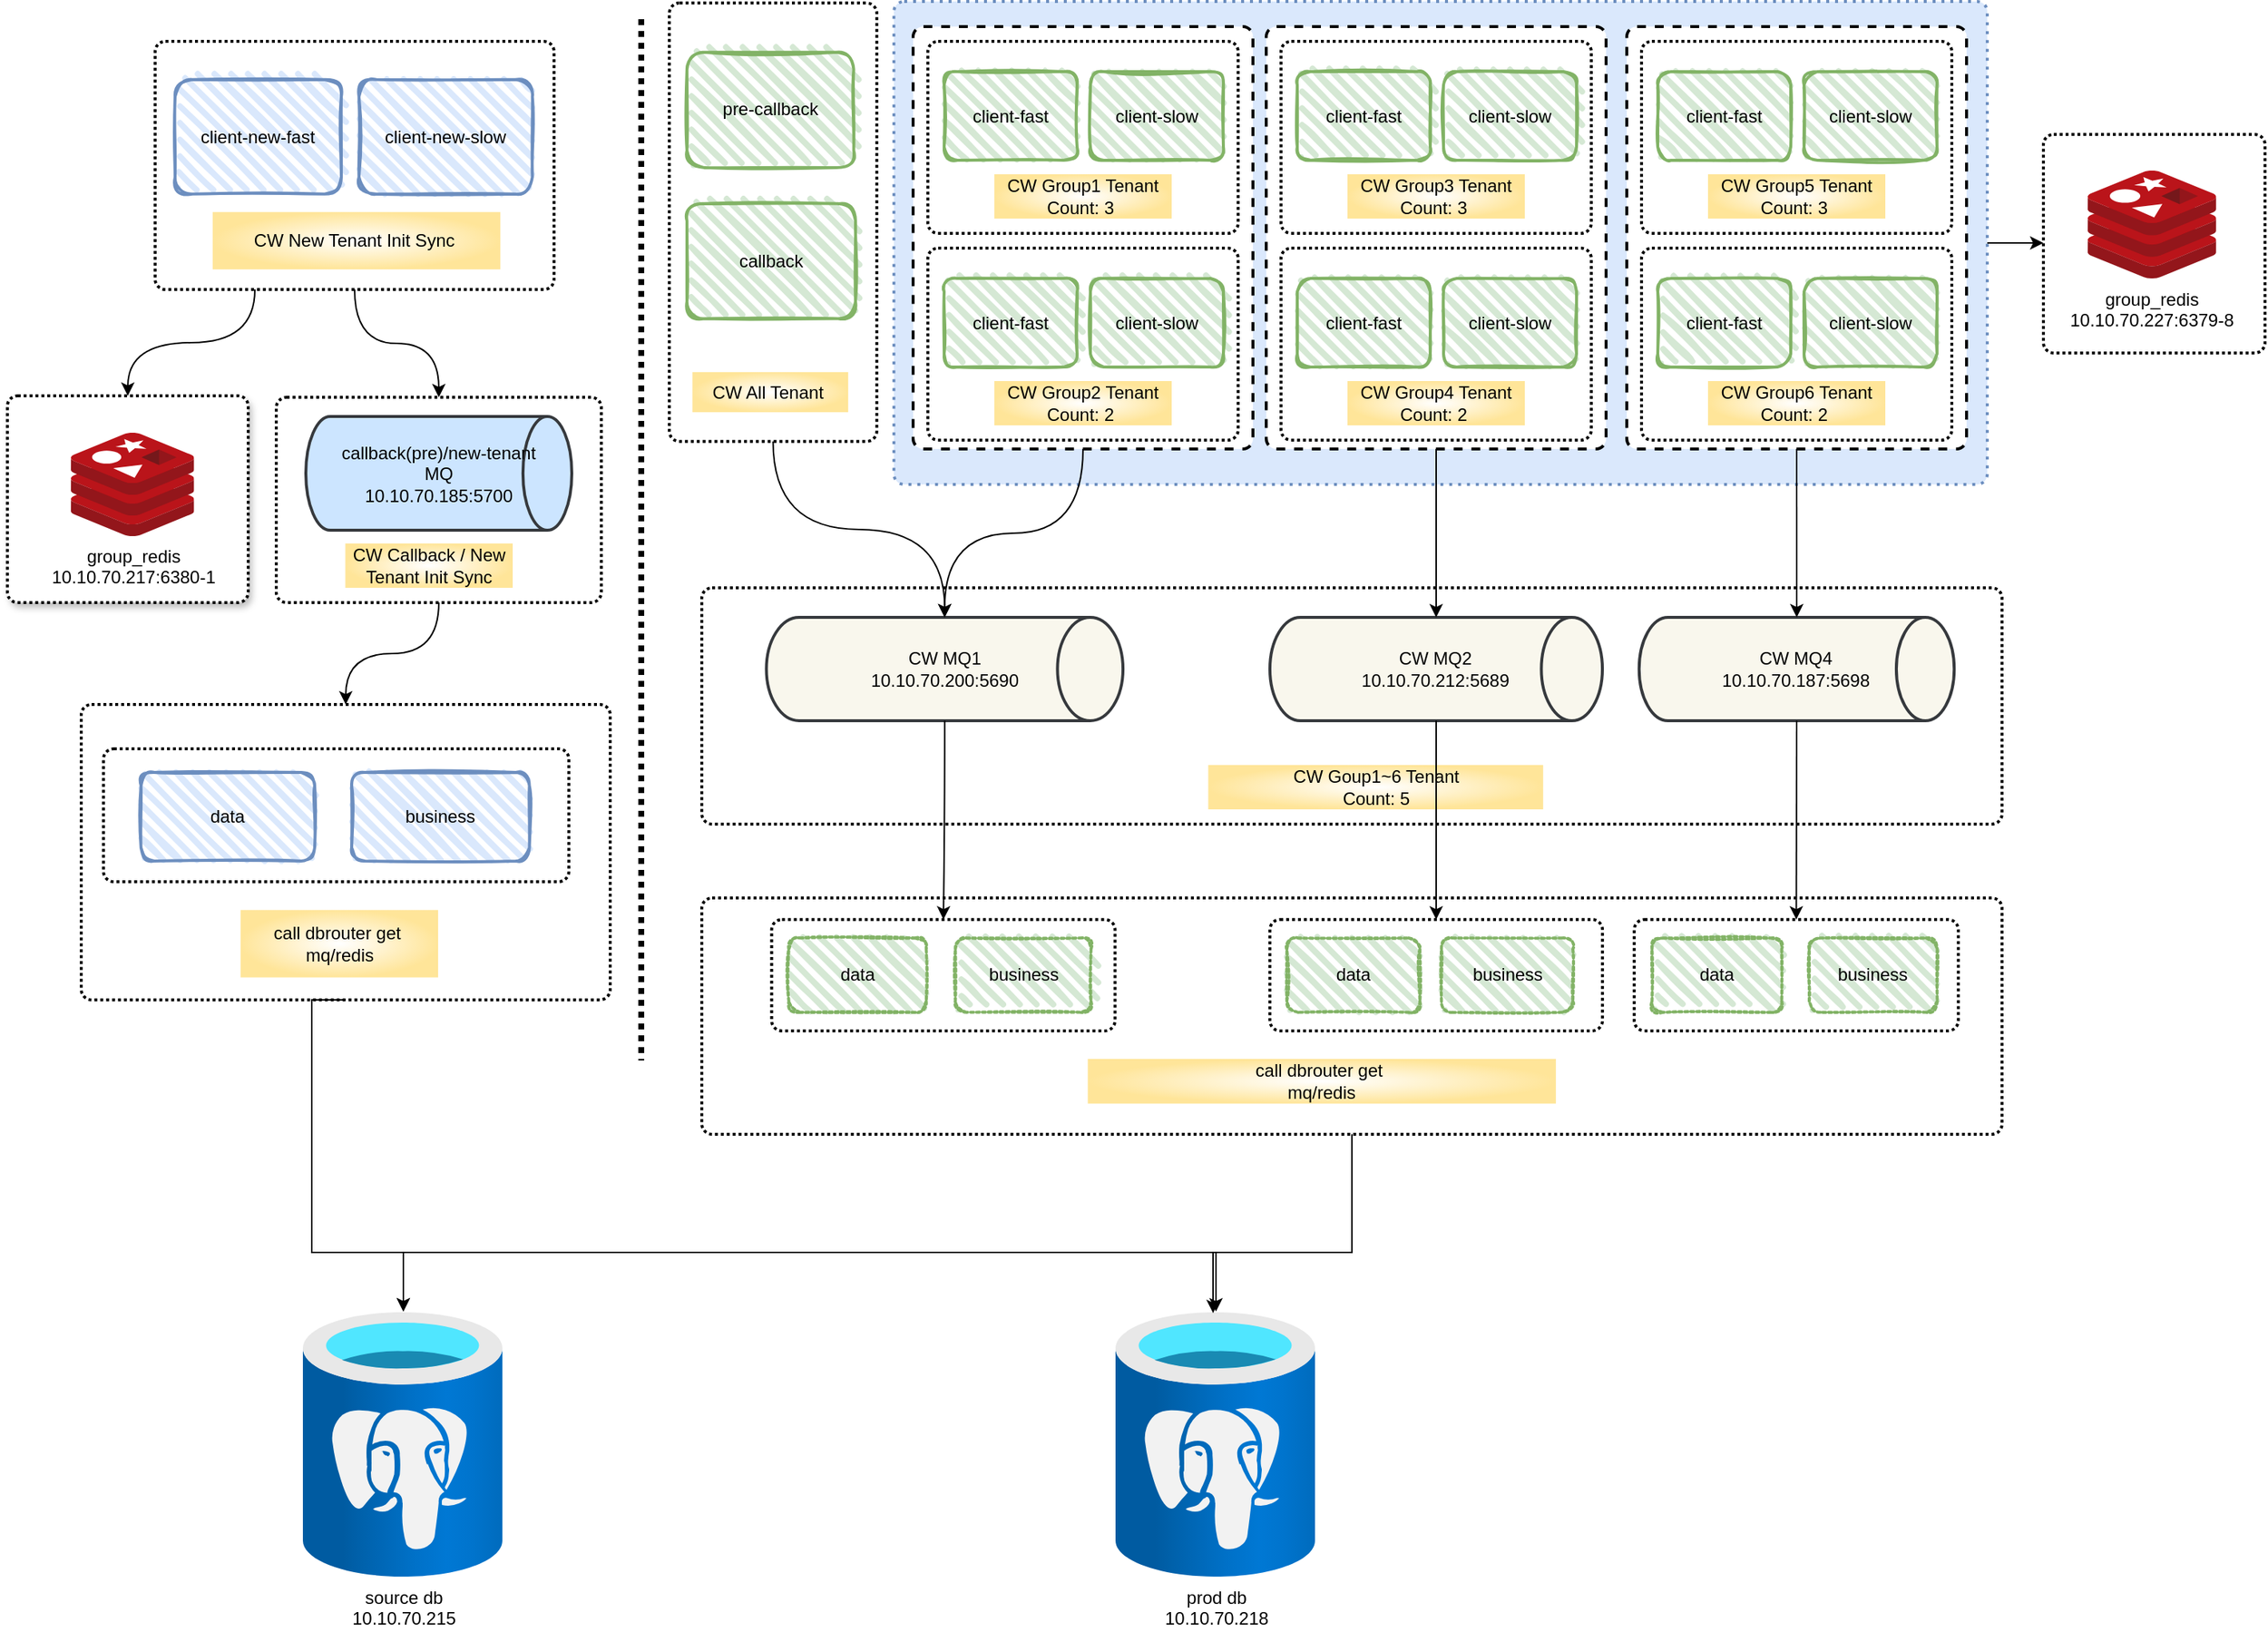 <mxfile version="20.6.2" type="github">
  <diagram name="Page-1" id="b5b7bab2-c9e2-2cf4-8b2a-24fd1a2a6d21">
    <mxGraphModel dx="2461" dy="762" grid="1" gridSize="10" guides="1" tooltips="1" connect="1" arrows="1" fold="1" page="1" pageScale="1" pageWidth="827" pageHeight="1169" background="none" math="0" shadow="0">
      <root>
        <mxCell id="0" />
        <mxCell id="1" parent="0" />
        <mxCell id="46xDa2XYxKFNJMSBBlAz-86" style="edgeStyle=orthogonalEdgeStyle;curved=1;rounded=0;orthogonalLoop=1;jettySize=auto;html=1;exitX=1;exitY=0.5;exitDx=0;exitDy=0;entryX=0;entryY=0.5;entryDx=0;entryDy=0;startArrow=none;startFill=0;endArrow=classic;endFill=1;" edge="1" parent="1" source="46xDa2XYxKFNJMSBBlAz-48" target="46xDa2XYxKFNJMSBBlAz-83">
          <mxGeometry relative="1" as="geometry" />
        </mxCell>
        <mxCell id="46xDa2XYxKFNJMSBBlAz-48" value="" style="rounded=1;whiteSpace=wrap;html=1;absoluteArcSize=1;arcSize=14;strokeWidth=2;dashed=1;dashPattern=1 2;glass=0;fillColor=#dae8fc;strokeColor=#6c8ebf;" vertex="1" parent="1">
          <mxGeometry x="250" y="193" width="740" height="327" as="geometry" />
        </mxCell>
        <mxCell id="zQ9i3q9YDAYz2BxAbwR4-49" value="" style="group;fillColor=none;gradientColor=#FFE599;gradientDirection=radial;" parent="1" vertex="1" connectable="0">
          <mxGeometry x="-300" y="669" width="358" height="200" as="geometry" />
        </mxCell>
        <mxCell id="zQ9i3q9YDAYz2BxAbwR4-50" value="" style="rounded=1;whiteSpace=wrap;html=1;absoluteArcSize=1;arcSize=14;strokeWidth=2;shadow=0;dashed=1;dashPattern=1 1;gradientColor=none;" parent="zQ9i3q9YDAYz2BxAbwR4-49" vertex="1">
          <mxGeometry width="358" height="200" as="geometry" />
        </mxCell>
        <mxCell id="zQ9i3q9YDAYz2BxAbwR4-53" value="call dbrouter get&amp;nbsp;&lt;br&gt;mq/redis" style="text;html=1;strokeColor=none;fillColor=default;align=center;verticalAlign=middle;whiteSpace=wrap;rounded=0;shadow=0;dashed=1;dashPattern=1 1;gradientColor=#FFE599;gradientDirection=radial;" parent="zQ9i3q9YDAYz2BxAbwR4-49" vertex="1">
          <mxGeometry x="107.821" y="139.163" width="133.722" height="45.627" as="geometry" />
        </mxCell>
        <mxCell id="zQ9i3q9YDAYz2BxAbwR4-76" value="" style="rounded=1;whiteSpace=wrap;html=1;absoluteArcSize=1;arcSize=14;strokeWidth=2;shadow=0;dashed=1;dashPattern=1 1;fillColor=none;gradientColor=none;gradientDirection=radial;" parent="zQ9i3q9YDAYz2BxAbwR4-49" vertex="1">
          <mxGeometry x="15.04" y="30" width="314.96" height="90" as="geometry" />
        </mxCell>
        <mxCell id="zQ9i3q9YDAYz2BxAbwR4-78" value="data" style="rounded=1;whiteSpace=wrap;html=1;strokeWidth=2;fillWeight=4;hachureGap=8;hachureAngle=45;fillColor=#dae8fc;sketch=1;strokeColor=#6c8ebf;" parent="zQ9i3q9YDAYz2BxAbwR4-49" vertex="1">
          <mxGeometry x="40.444" y="46" width="117.516" height="60" as="geometry" />
        </mxCell>
        <mxCell id="zQ9i3q9YDAYz2BxAbwR4-79" value="business" style="rounded=1;whiteSpace=wrap;html=1;strokeWidth=2;fillWeight=4;hachureGap=8;hachureAngle=45;fillColor=#dae8fc;sketch=1;strokeColor=#6c8ebf;" parent="zQ9i3q9YDAYz2BxAbwR4-49" vertex="1">
          <mxGeometry x="183.002" y="46" width="120.302" height="60" as="geometry" />
        </mxCell>
        <mxCell id="zQ9i3q9YDAYz2BxAbwR4-19" style="edgeStyle=orthogonalEdgeStyle;curved=1;rounded=0;orthogonalLoop=1;jettySize=auto;html=1;exitX=0.5;exitY=1;exitDx=0;exitDy=0;entryX=0.5;entryY=0;entryDx=0;entryDy=0;" parent="1" source="zQ9i3q9YDAYz2BxAbwR4-11" target="zQ9i3q9YDAYz2BxAbwR4-100" edge="1">
          <mxGeometry relative="1" as="geometry" />
        </mxCell>
        <mxCell id="zQ9i3q9YDAYz2BxAbwR4-28" value="" style="group" parent="1" vertex="1" connectable="0">
          <mxGeometry x="100" y="194" width="138.42" height="296" as="geometry" />
        </mxCell>
        <mxCell id="zQ9i3q9YDAYz2BxAbwR4-10" value="" style="rounded=1;whiteSpace=wrap;html=1;absoluteArcSize=1;arcSize=14;strokeWidth=2;shadow=0;dashed=1;dashPattern=1 1;gradientColor=none;" parent="zQ9i3q9YDAYz2BxAbwR4-28" vertex="1">
          <mxGeometry x="-1.987" width="140.407" height="296.898" as="geometry" />
        </mxCell>
        <mxCell id="zQ9i3q9YDAYz2BxAbwR4-5" value="callback" style="rounded=1;whiteSpace=wrap;html=1;strokeWidth=2;fillWeight=4;hachureGap=8;hachureAngle=45;fillColor=#d5e8d4;sketch=1;strokeColor=#82b366;" parent="zQ9i3q9YDAYz2BxAbwR4-28" vertex="1">
          <mxGeometry x="9.937" y="135.928" width="114.098" height="77.849" as="geometry" />
        </mxCell>
        <mxCell id="zQ9i3q9YDAYz2BxAbwR4-6" value="pre-callback" style="rounded=1;whiteSpace=wrap;html=1;strokeWidth=2;fillWeight=4;hachureGap=8;hachureAngle=45;fillColor=#d5e8d4;sketch=1;strokeColor=#82b366;" parent="zQ9i3q9YDAYz2BxAbwR4-28" vertex="1">
          <mxGeometry x="9.937" y="33.386" width="112.872" height="78.171" as="geometry" />
        </mxCell>
        <mxCell id="zQ9i3q9YDAYz2BxAbwR4-25" value="CW All Tenant&amp;nbsp;" style="text;html=1;strokeColor=none;fillColor=default;align=center;verticalAlign=middle;whiteSpace=wrap;rounded=0;shadow=0;dashed=1;dashPattern=1 1;gradientColor=#FFE599;gradientDirection=radial;" parent="zQ9i3q9YDAYz2BxAbwR4-28" vertex="1">
          <mxGeometry x="13.659" y="249.937" width="105.418" height="27.163" as="geometry" />
        </mxCell>
        <mxCell id="zQ9i3q9YDAYz2BxAbwR4-29" value="" style="group;fillColor=none;gradientColor=#FFE599;gradientDirection=radial;" parent="1" vertex="1" connectable="0">
          <mxGeometry x="-250" y="220" width="270" height="170" as="geometry" />
        </mxCell>
        <mxCell id="zQ9i3q9YDAYz2BxAbwR4-11" value="" style="rounded=1;whiteSpace=wrap;html=1;absoluteArcSize=1;arcSize=14;strokeWidth=2;shadow=0;dashed=1;dashPattern=1 1;gradientColor=none;" parent="zQ9i3q9YDAYz2BxAbwR4-29" vertex="1">
          <mxGeometry width="270" height="168.061" as="geometry" />
        </mxCell>
        <mxCell id="zQ9i3q9YDAYz2BxAbwR4-7" value="client-new-fast" style="rounded=1;whiteSpace=wrap;html=1;strokeWidth=2;fillWeight=4;hachureGap=8;hachureAngle=45;fillColor=#dae8fc;sketch=1;strokeColor=#6c8ebf;" parent="zQ9i3q9YDAYz2BxAbwR4-29" vertex="1">
          <mxGeometry x="13.5" y="25.856" width="112.53" height="77.567" as="geometry" />
        </mxCell>
        <mxCell id="zQ9i3q9YDAYz2BxAbwR4-8" value="client-new-slow" style="rounded=1;whiteSpace=wrap;html=1;strokeWidth=2;fillWeight=4;hachureGap=8;hachureAngle=45;fillColor=#dae8fc;sketch=1;strokeColor=#6c8ebf;" parent="zQ9i3q9YDAYz2BxAbwR4-29" vertex="1">
          <mxGeometry x="137.947" y="25.856" width="117.372" height="77.567" as="geometry" />
        </mxCell>
        <mxCell id="zQ9i3q9YDAYz2BxAbwR4-27" value="CW New Tenant Init Sync&amp;nbsp;" style="text;html=1;strokeColor=none;fillColor=default;align=center;verticalAlign=middle;whiteSpace=wrap;rounded=0;shadow=0;dashed=1;dashPattern=1 1;gradientColor=#FFE599;gradientDirection=radial;" parent="zQ9i3q9YDAYz2BxAbwR4-29" vertex="1">
          <mxGeometry x="38.942" y="115.6" width="194.712" height="38.783" as="geometry" />
        </mxCell>
        <mxCell id="zQ9i3q9YDAYz2BxAbwR4-59" value="source db&lt;br&gt;10.10.70.215" style="aspect=fixed;html=1;points=[];align=center;image;fontSize=12;image=img/lib/azure2/databases/Azure_Database_PostgreSQL_Server.svg;shadow=0;dashed=1;dashPattern=1 1;fillColor=#FF3333;gradientColor=none;gradientDirection=radial;" parent="1" vertex="1">
          <mxGeometry x="-150" y="1080" width="135" height="180" as="geometry" />
        </mxCell>
        <mxCell id="zQ9i3q9YDAYz2BxAbwR4-60" value="prod db&lt;br&gt;10.10.70.218" style="aspect=fixed;html=1;points=[];align=center;image;fontSize=12;image=img/lib/azure2/databases/Azure_Database_PostgreSQL_Server.svg;shadow=0;dashed=1;dashPattern=1 1;fillColor=#FF3333;gradientColor=none;gradientDirection=radial;" parent="1" vertex="1">
          <mxGeometry x="400" y="1080" width="135" height="180" as="geometry" />
        </mxCell>
        <mxCell id="zQ9i3q9YDAYz2BxAbwR4-88" value="" style="group;fillColor=none;gradientColor=#FFE599;gradientDirection=radial;" parent="1" vertex="1" connectable="0">
          <mxGeometry x="120" y="800" width="880" height="160" as="geometry" />
        </mxCell>
        <mxCell id="zQ9i3q9YDAYz2BxAbwR4-89" value="" style="rounded=1;whiteSpace=wrap;html=1;absoluteArcSize=1;arcSize=14;strokeWidth=2;shadow=0;dashed=1;dashPattern=1 1;gradientColor=none;" parent="zQ9i3q9YDAYz2BxAbwR4-88" vertex="1">
          <mxGeometry width="880" height="160" as="geometry" />
        </mxCell>
        <mxCell id="zQ9i3q9YDAYz2BxAbwR4-90" value="call dbrouter get&amp;nbsp;&lt;br&gt;mq/redis" style="text;html=1;strokeColor=none;fillColor=default;align=center;verticalAlign=middle;whiteSpace=wrap;rounded=0;shadow=0;dashed=1;dashPattern=1 1;gradientColor=#FFE599;gradientDirection=radial;" parent="zQ9i3q9YDAYz2BxAbwR4-88" vertex="1">
          <mxGeometry x="261.227" y="109.004" width="316.831" height="30.228" as="geometry" />
        </mxCell>
        <mxCell id="zQ9i3q9YDAYz2BxAbwR4-123" value="" style="group" parent="zQ9i3q9YDAYz2BxAbwR4-88" vertex="1" connectable="0">
          <mxGeometry x="46.103" y="14.58" width="232.418" height="75.42" as="geometry" />
        </mxCell>
        <mxCell id="zQ9i3q9YDAYz2BxAbwR4-119" value="" style="rounded=1;whiteSpace=wrap;html=1;absoluteArcSize=1;arcSize=14;strokeWidth=2;shadow=0;dashed=1;dashPattern=1 1;fillColor=none;gradientColor=none;gradientDirection=radial;" parent="zQ9i3q9YDAYz2BxAbwR4-123" vertex="1">
          <mxGeometry x="1.162" width="232.418" height="75.42" as="geometry" />
        </mxCell>
        <mxCell id="zQ9i3q9YDAYz2BxAbwR4-120" value="data" style="rounded=1;whiteSpace=wrap;html=1;strokeWidth=2;fillWeight=4;hachureGap=8;hachureAngle=45;fillColor=#d5e8d4;sketch=1;shadow=0;dashed=1;dashPattern=1 1;strokeColor=#82b366;" parent="zQ9i3q9YDAYz2BxAbwR4-123" vertex="1">
          <mxGeometry x="12.783" y="12.57" width="92.967" height="50.28" as="geometry" />
        </mxCell>
        <mxCell id="zQ9i3q9YDAYz2BxAbwR4-122" value="business" style="rounded=1;whiteSpace=wrap;html=1;strokeWidth=2;fillWeight=4;hachureGap=8;hachureAngle=45;fillColor=#d5e8d4;sketch=1;shadow=0;dashed=1;dashPattern=1 1;strokeColor=#82b366;" parent="zQ9i3q9YDAYz2BxAbwR4-123" vertex="1">
          <mxGeometry x="125.506" y="12.57" width="91.805" height="50.28" as="geometry" />
        </mxCell>
        <mxCell id="zQ9i3q9YDAYz2BxAbwR4-124" value="" style="group" parent="zQ9i3q9YDAYz2BxAbwR4-88" vertex="1" connectable="0">
          <mxGeometry x="384.469" y="14.58" width="225.083" height="75.42" as="geometry" />
        </mxCell>
        <mxCell id="zQ9i3q9YDAYz2BxAbwR4-125" value="" style="rounded=1;whiteSpace=wrap;html=1;absoluteArcSize=1;arcSize=14;strokeWidth=2;shadow=0;dashed=1;dashPattern=1 1;fillColor=none;gradientColor=none;gradientDirection=radial;" parent="zQ9i3q9YDAYz2BxAbwR4-124" vertex="1">
          <mxGeometry width="225.083" height="75.42" as="geometry" />
        </mxCell>
        <mxCell id="zQ9i3q9YDAYz2BxAbwR4-126" value="data" style="rounded=1;whiteSpace=wrap;html=1;strokeWidth=2;fillWeight=4;hachureGap=8;hachureAngle=45;fillColor=#d5e8d4;sketch=1;shadow=0;dashed=1;dashPattern=1 1;strokeColor=#82b366;" parent="zQ9i3q9YDAYz2BxAbwR4-124" vertex="1">
          <mxGeometry x="11.479" y="12.57" width="90.033" height="50.28" as="geometry" />
        </mxCell>
        <mxCell id="zQ9i3q9YDAYz2BxAbwR4-127" value="business" style="rounded=1;whiteSpace=wrap;html=1;strokeWidth=2;fillWeight=4;hachureGap=8;hachureAngle=45;fillColor=#d5e8d4;sketch=1;shadow=0;dashed=1;dashPattern=1 1;strokeColor=#82b366;" parent="zQ9i3q9YDAYz2BxAbwR4-124" vertex="1">
          <mxGeometry x="116.143" y="12.57" width="88.908" height="50.28" as="geometry" />
        </mxCell>
        <mxCell id="46xDa2XYxKFNJMSBBlAz-88" value="" style="group" vertex="1" connectable="0" parent="zQ9i3q9YDAYz2BxAbwR4-88">
          <mxGeometry x="631.043" y="14.58" width="219.361" height="75.42" as="geometry" />
        </mxCell>
        <mxCell id="46xDa2XYxKFNJMSBBlAz-89" value="" style="rounded=1;whiteSpace=wrap;html=1;absoluteArcSize=1;arcSize=14;strokeWidth=2;shadow=0;dashed=1;dashPattern=1 1;fillColor=none;gradientColor=none;gradientDirection=radial;" vertex="1" parent="46xDa2XYxKFNJMSBBlAz-88">
          <mxGeometry width="219.361" height="75.42" as="geometry" />
        </mxCell>
        <mxCell id="46xDa2XYxKFNJMSBBlAz-90" value="data" style="rounded=1;whiteSpace=wrap;html=1;strokeWidth=2;fillWeight=4;hachureGap=8;hachureAngle=45;fillColor=#d5e8d4;sketch=1;shadow=0;dashed=1;dashPattern=1 1;strokeColor=#82b366;" vertex="1" parent="46xDa2XYxKFNJMSBBlAz-88">
          <mxGeometry x="12.065" y="12.57" width="87.744" height="50.28" as="geometry" />
        </mxCell>
        <mxCell id="46xDa2XYxKFNJMSBBlAz-91" value="business" style="rounded=1;whiteSpace=wrap;html=1;strokeWidth=2;fillWeight=4;hachureGap=8;hachureAngle=45;fillColor=#d5e8d4;sketch=1;shadow=0;dashed=1;dashPattern=1 1;strokeColor=#82b366;" vertex="1" parent="46xDa2XYxKFNJMSBBlAz-88">
          <mxGeometry x="118.455" y="12.57" width="86.648" height="50.28" as="geometry" />
        </mxCell>
        <mxCell id="zQ9i3q9YDAYz2BxAbwR4-102" value="" style="group" parent="1" vertex="1" connectable="0">
          <mxGeometry x="-168" y="461" width="220" height="139" as="geometry" />
        </mxCell>
        <mxCell id="zQ9i3q9YDAYz2BxAbwR4-100" value="" style="rounded=1;whiteSpace=wrap;html=1;absoluteArcSize=1;arcSize=14;strokeWidth=2;shadow=0;dashed=1;dashPattern=1 1;fillColor=none;gradientColor=none;gradientDirection=radial;" parent="zQ9i3q9YDAYz2BxAbwR4-102" vertex="1">
          <mxGeometry width="220" height="139" as="geometry" />
        </mxCell>
        <mxCell id="zQ9i3q9YDAYz2BxAbwR4-2" value="callback(pre)/new-tenant&lt;br&gt;MQ&lt;br&gt;10.10.70.185:5700" style="strokeWidth=2;html=1;shape=mxgraph.flowchart.direct_data;whiteSpace=wrap;fillColor=#cce5ff;strokeColor=#36393d;" parent="zQ9i3q9YDAYz2BxAbwR4-102" vertex="1">
          <mxGeometry x="20" y="13" width="180" height="77" as="geometry" />
        </mxCell>
        <mxCell id="zQ9i3q9YDAYz2BxAbwR4-101" value="CW Callback / New Tenant Init Sync" style="text;html=1;strokeColor=none;fillColor=default;align=center;verticalAlign=middle;whiteSpace=wrap;rounded=0;shadow=0;dashed=1;dashPattern=1 1;gradientColor=#FFE599;gradientDirection=radial;" parent="zQ9i3q9YDAYz2BxAbwR4-102" vertex="1">
          <mxGeometry x="46.71" y="99" width="113.29" height="30" as="geometry" />
        </mxCell>
        <mxCell id="zQ9i3q9YDAYz2BxAbwR4-106" style="edgeStyle=orthogonalEdgeStyle;curved=1;rounded=0;orthogonalLoop=1;jettySize=auto;html=1;exitX=0.5;exitY=1;exitDx=0;exitDy=0;" parent="1" source="zQ9i3q9YDAYz2BxAbwR4-100" target="zQ9i3q9YDAYz2BxAbwR4-50" edge="1">
          <mxGeometry relative="1" as="geometry" />
        </mxCell>
        <mxCell id="zQ9i3q9YDAYz2BxAbwR4-143" value="" style="line;strokeWidth=4;direction=south;html=1;perimeter=backbonePerimeter;points=[];outlineConnect=0;shadow=0;dashed=1;dashPattern=1 1;fillColor=none;gradientColor=none;gradientDirection=radial;" parent="1" vertex="1">
          <mxGeometry x="74" y="205" width="10" height="705" as="geometry" />
        </mxCell>
        <mxCell id="46xDa2XYxKFNJMSBBlAz-4" value="" style="group" vertex="1" connectable="0" parent="1">
          <mxGeometry x="120" y="590" width="880" height="160" as="geometry" />
        </mxCell>
        <mxCell id="zQ9i3q9YDAYz2BxAbwR4-107" value="" style="rounded=1;whiteSpace=wrap;html=1;absoluteArcSize=1;arcSize=14;strokeWidth=2;shadow=0;dashed=1;dashPattern=1 1;fillColor=none;gradientColor=none;gradientDirection=radial;" parent="46xDa2XYxKFNJMSBBlAz-4" vertex="1">
          <mxGeometry width="880" height="160" as="geometry" />
        </mxCell>
        <mxCell id="zQ9i3q9YDAYz2BxAbwR4-3" value="CW MQ1&lt;br&gt;10.10.70.200:5690" style="strokeWidth=2;html=1;shape=mxgraph.flowchart.direct_data;whiteSpace=wrap;fillColor=#f9f7ed;strokeColor=#36393d;" parent="46xDa2XYxKFNJMSBBlAz-4" vertex="1">
          <mxGeometry x="43.705" y="20" width="241.333" height="70" as="geometry" />
        </mxCell>
        <mxCell id="zQ9i3q9YDAYz2BxAbwR4-133" value="CW Goup1~6 Tenant&lt;br&gt;Count: 5" style="text;html=1;strokeColor=none;fillColor=default;align=center;verticalAlign=middle;whiteSpace=wrap;rounded=0;shadow=0;dashed=1;dashPattern=1 1;gradientColor=#FFE599;gradientDirection=radial;" parent="46xDa2XYxKFNJMSBBlAz-4" vertex="1">
          <mxGeometry x="342.741" y="120" width="226.667" height="30" as="geometry" />
        </mxCell>
        <mxCell id="46xDa2XYxKFNJMSBBlAz-49" value="CW MQ2&lt;br&gt;10.10.70.212:5689" style="strokeWidth=2;html=1;shape=mxgraph.flowchart.direct_data;whiteSpace=wrap;fillColor=#f9f7ed;strokeColor=#36393d;" vertex="1" parent="46xDa2XYxKFNJMSBBlAz-4">
          <mxGeometry x="384.484" y="20" width="225.039" height="70" as="geometry" />
        </mxCell>
        <mxCell id="46xDa2XYxKFNJMSBBlAz-51" value="CW MQ4&lt;br&gt;10.10.70.187:5698" style="strokeWidth=2;html=1;shape=mxgraph.flowchart.direct_data;whiteSpace=wrap;fillColor=#f9f7ed;strokeColor=#36393d;" vertex="1" parent="46xDa2XYxKFNJMSBBlAz-4">
          <mxGeometry x="634.367" y="20" width="213.266" height="70" as="geometry" />
        </mxCell>
        <mxCell id="46xDa2XYxKFNJMSBBlAz-35" value="" style="group" vertex="1" connectable="0" parent="1">
          <mxGeometry x="502" y="210" width="230" height="286" as="geometry" />
        </mxCell>
        <mxCell id="46xDa2XYxKFNJMSBBlAz-23" value="" style="rounded=1;whiteSpace=wrap;html=1;absoluteArcSize=1;arcSize=14;strokeWidth=2;dashed=1;" vertex="1" parent="46xDa2XYxKFNJMSBBlAz-35">
          <mxGeometry width="230" height="286" as="geometry" />
        </mxCell>
        <mxCell id="46xDa2XYxKFNJMSBBlAz-25" value="" style="rounded=1;whiteSpace=wrap;html=1;absoluteArcSize=1;arcSize=14;strokeWidth=2;shadow=0;dashed=1;dashPattern=1 1;gradientColor=none;movable=1;resizable=1;rotatable=1;deletable=1;editable=1;connectable=1;" vertex="1" parent="46xDa2XYxKFNJMSBBlAz-35">
          <mxGeometry x="10" y="10" width="210" height="130" as="geometry" />
        </mxCell>
        <mxCell id="46xDa2XYxKFNJMSBBlAz-26" value="client-fast" style="rounded=1;whiteSpace=wrap;html=1;strokeWidth=2;fillWeight=4;hachureGap=8;hachureAngle=45;fillColor=#d5e8d4;sketch=1;strokeColor=#82b366;movable=1;resizable=1;rotatable=1;deletable=1;editable=1;connectable=1;" vertex="1" parent="46xDa2XYxKFNJMSBBlAz-35">
          <mxGeometry x="21" y="30.5" width="90" height="60" as="geometry" />
        </mxCell>
        <mxCell id="46xDa2XYxKFNJMSBBlAz-27" value="client-slow" style="rounded=1;whiteSpace=wrap;html=1;strokeWidth=2;fillWeight=4;hachureGap=8;hachureAngle=45;fillColor=#d5e8d4;sketch=1;strokeColor=#82b366;movable=1;resizable=1;rotatable=1;deletable=1;editable=1;connectable=1;" vertex="1" parent="46xDa2XYxKFNJMSBBlAz-35">
          <mxGeometry x="120" y="30.5" width="90" height="60" as="geometry" />
        </mxCell>
        <mxCell id="46xDa2XYxKFNJMSBBlAz-28" value="CW Group3 Tenant&lt;br&gt;Count: 3&amp;nbsp;" style="text;html=1;strokeColor=none;fillColor=default;align=center;verticalAlign=middle;whiteSpace=wrap;rounded=0;shadow=0;dashed=1;dashPattern=1 1;gradientColor=#FFE599;gradientDirection=radial;" vertex="1" parent="46xDa2XYxKFNJMSBBlAz-35">
          <mxGeometry x="55" y="100" width="120" height="30" as="geometry" />
        </mxCell>
        <mxCell id="46xDa2XYxKFNJMSBBlAz-29" value="" style="group" vertex="1" connectable="0" parent="46xDa2XYxKFNJMSBBlAz-35">
          <mxGeometry x="10" y="150" width="210" height="130" as="geometry" />
        </mxCell>
        <mxCell id="46xDa2XYxKFNJMSBBlAz-30" value="" style="rounded=1;whiteSpace=wrap;html=1;absoluteArcSize=1;arcSize=14;strokeWidth=2;shadow=0;dashed=1;dashPattern=1 1;gradientColor=none;movable=1;resizable=1;rotatable=1;deletable=1;editable=1;connectable=1;" vertex="1" parent="46xDa2XYxKFNJMSBBlAz-29">
          <mxGeometry width="210" height="130" as="geometry" />
        </mxCell>
        <mxCell id="46xDa2XYxKFNJMSBBlAz-31" value="client-fast" style="rounded=1;whiteSpace=wrap;html=1;strokeWidth=2;fillWeight=4;hachureGap=8;hachureAngle=45;fillColor=#d5e8d4;sketch=1;strokeColor=#82b366;movable=1;resizable=1;rotatable=1;deletable=1;editable=1;connectable=1;" vertex="1" parent="46xDa2XYxKFNJMSBBlAz-29">
          <mxGeometry x="11" y="20.5" width="90" height="60" as="geometry" />
        </mxCell>
        <mxCell id="46xDa2XYxKFNJMSBBlAz-32" value="client-slow" style="rounded=1;whiteSpace=wrap;html=1;strokeWidth=2;fillWeight=4;hachureGap=8;hachureAngle=45;fillColor=#d5e8d4;sketch=1;strokeColor=#82b366;movable=1;resizable=1;rotatable=1;deletable=1;editable=1;connectable=1;" vertex="1" parent="46xDa2XYxKFNJMSBBlAz-29">
          <mxGeometry x="110" y="20.5" width="90" height="60" as="geometry" />
        </mxCell>
        <mxCell id="46xDa2XYxKFNJMSBBlAz-33" value="CW Group4 Tenant&lt;br&gt;Count: 2&amp;nbsp;" style="text;html=1;strokeColor=none;fillColor=default;align=center;verticalAlign=middle;whiteSpace=wrap;rounded=0;shadow=0;dashed=1;dashPattern=1 1;gradientColor=#FFE599;gradientDirection=radial;" vertex="1" parent="46xDa2XYxKFNJMSBBlAz-29">
          <mxGeometry x="45" y="90" width="120" height="30" as="geometry" />
        </mxCell>
        <mxCell id="46xDa2XYxKFNJMSBBlAz-36" value="" style="group" vertex="1" connectable="0" parent="1">
          <mxGeometry x="263" y="210" width="240" height="286" as="geometry" />
        </mxCell>
        <mxCell id="46xDa2XYxKFNJMSBBlAz-22" value="" style="rounded=1;whiteSpace=wrap;html=1;absoluteArcSize=1;arcSize=14;strokeWidth=2;dashed=1;" vertex="1" parent="46xDa2XYxKFNJMSBBlAz-36">
          <mxGeometry width="230" height="286" as="geometry" />
        </mxCell>
        <mxCell id="zQ9i3q9YDAYz2BxAbwR4-33" value="" style="group" parent="46xDa2XYxKFNJMSBBlAz-36" vertex="1" connectable="0">
          <mxGeometry x="10" y="10" width="230" height="240" as="geometry" />
        </mxCell>
        <mxCell id="zQ9i3q9YDAYz2BxAbwR4-21" value="" style="rounded=1;whiteSpace=wrap;html=1;absoluteArcSize=1;arcSize=14;strokeWidth=2;shadow=0;dashed=1;dashPattern=1 1;gradientColor=none;movable=1;resizable=1;rotatable=1;deletable=1;editable=1;connectable=1;" parent="zQ9i3q9YDAYz2BxAbwR4-33" vertex="1">
          <mxGeometry width="210" height="130" as="geometry" />
        </mxCell>
        <mxCell id="zQ9i3q9YDAYz2BxAbwR4-22" value="client-fast" style="rounded=1;whiteSpace=wrap;html=1;strokeWidth=2;fillWeight=4;hachureGap=8;hachureAngle=45;fillColor=#d5e8d4;sketch=1;strokeColor=#82b366;movable=1;resizable=1;rotatable=1;deletable=1;editable=1;connectable=1;" parent="zQ9i3q9YDAYz2BxAbwR4-33" vertex="1">
          <mxGeometry x="11" y="20.5" width="90" height="60" as="geometry" />
        </mxCell>
        <mxCell id="zQ9i3q9YDAYz2BxAbwR4-30" value="client-slow" style="rounded=1;whiteSpace=wrap;html=1;strokeWidth=2;fillWeight=4;hachureGap=8;hachureAngle=45;fillColor=#d5e8d4;sketch=1;strokeColor=#82b366;movable=1;resizable=1;rotatable=1;deletable=1;editable=1;connectable=1;" parent="zQ9i3q9YDAYz2BxAbwR4-33" vertex="1">
          <mxGeometry x="110" y="20.5" width="90" height="60" as="geometry" />
        </mxCell>
        <mxCell id="zQ9i3q9YDAYz2BxAbwR4-31" value="CW Group1 Tenant&lt;br&gt;Count: 3&amp;nbsp;" style="text;html=1;strokeColor=none;fillColor=default;align=center;verticalAlign=middle;whiteSpace=wrap;rounded=0;shadow=0;dashed=1;dashPattern=1 1;gradientColor=#FFE599;gradientDirection=radial;" parent="zQ9i3q9YDAYz2BxAbwR4-33" vertex="1">
          <mxGeometry x="45" y="90" width="120" height="30" as="geometry" />
        </mxCell>
        <mxCell id="zQ9i3q9YDAYz2BxAbwR4-34" value="" style="group" parent="zQ9i3q9YDAYz2BxAbwR4-33" vertex="1" connectable="0">
          <mxGeometry y="140" width="210" height="130" as="geometry" />
        </mxCell>
        <mxCell id="zQ9i3q9YDAYz2BxAbwR4-35" value="" style="rounded=1;whiteSpace=wrap;html=1;absoluteArcSize=1;arcSize=14;strokeWidth=2;shadow=0;dashed=1;dashPattern=1 1;gradientColor=none;movable=1;resizable=1;rotatable=1;deletable=1;editable=1;connectable=1;" parent="zQ9i3q9YDAYz2BxAbwR4-34" vertex="1">
          <mxGeometry width="210" height="130" as="geometry" />
        </mxCell>
        <mxCell id="zQ9i3q9YDAYz2BxAbwR4-36" value="client-fast" style="rounded=1;whiteSpace=wrap;html=1;strokeWidth=2;fillWeight=4;hachureGap=8;hachureAngle=45;fillColor=#d5e8d4;sketch=1;strokeColor=#82b366;movable=1;resizable=1;rotatable=1;deletable=1;editable=1;connectable=1;" parent="zQ9i3q9YDAYz2BxAbwR4-34" vertex="1">
          <mxGeometry x="11" y="20.5" width="90" height="60" as="geometry" />
        </mxCell>
        <mxCell id="zQ9i3q9YDAYz2BxAbwR4-37" value="client-slow" style="rounded=1;whiteSpace=wrap;html=1;strokeWidth=2;fillWeight=4;hachureGap=8;hachureAngle=45;fillColor=#d5e8d4;sketch=1;strokeColor=#82b366;movable=1;resizable=1;rotatable=1;deletable=1;editable=1;connectable=1;" parent="zQ9i3q9YDAYz2BxAbwR4-34" vertex="1">
          <mxGeometry x="110" y="20.5" width="90" height="60" as="geometry" />
        </mxCell>
        <mxCell id="zQ9i3q9YDAYz2BxAbwR4-38" value="CW Group2 Tenant&lt;br&gt;Count: 2&amp;nbsp;" style="text;html=1;strokeColor=none;fillColor=default;align=center;verticalAlign=middle;whiteSpace=wrap;rounded=0;shadow=0;dashed=1;dashPattern=1 1;gradientColor=#FFE599;gradientDirection=radial;" parent="zQ9i3q9YDAYz2BxAbwR4-34" vertex="1">
          <mxGeometry x="45" y="90" width="120" height="30" as="geometry" />
        </mxCell>
        <mxCell id="46xDa2XYxKFNJMSBBlAz-37" value="" style="group" vertex="1" connectable="0" parent="1">
          <mxGeometry x="746" y="210" width="230" height="286" as="geometry" />
        </mxCell>
        <mxCell id="46xDa2XYxKFNJMSBBlAz-38" value="" style="rounded=1;whiteSpace=wrap;html=1;absoluteArcSize=1;arcSize=14;strokeWidth=2;dashed=1;" vertex="1" parent="46xDa2XYxKFNJMSBBlAz-37">
          <mxGeometry width="230" height="286" as="geometry" />
        </mxCell>
        <mxCell id="46xDa2XYxKFNJMSBBlAz-39" value="" style="rounded=1;whiteSpace=wrap;html=1;absoluteArcSize=1;arcSize=14;strokeWidth=2;shadow=0;dashed=1;dashPattern=1 1;gradientColor=none;movable=1;resizable=1;rotatable=1;deletable=1;editable=1;connectable=1;" vertex="1" parent="46xDa2XYxKFNJMSBBlAz-37">
          <mxGeometry x="10" y="10" width="210" height="130" as="geometry" />
        </mxCell>
        <mxCell id="46xDa2XYxKFNJMSBBlAz-40" value="client-fast" style="rounded=1;whiteSpace=wrap;html=1;strokeWidth=2;fillWeight=4;hachureGap=8;hachureAngle=45;fillColor=#d5e8d4;sketch=1;strokeColor=#82b366;movable=1;resizable=1;rotatable=1;deletable=1;editable=1;connectable=1;" vertex="1" parent="46xDa2XYxKFNJMSBBlAz-37">
          <mxGeometry x="21" y="30.5" width="90" height="60" as="geometry" />
        </mxCell>
        <mxCell id="46xDa2XYxKFNJMSBBlAz-41" value="client-slow" style="rounded=1;whiteSpace=wrap;html=1;strokeWidth=2;fillWeight=4;hachureGap=8;hachureAngle=45;fillColor=#d5e8d4;sketch=1;strokeColor=#82b366;movable=1;resizable=1;rotatable=1;deletable=1;editable=1;connectable=1;" vertex="1" parent="46xDa2XYxKFNJMSBBlAz-37">
          <mxGeometry x="120" y="30.5" width="90" height="60" as="geometry" />
        </mxCell>
        <mxCell id="46xDa2XYxKFNJMSBBlAz-42" value="CW Group5 Tenant&lt;br&gt;Count: 3&amp;nbsp;" style="text;html=1;strokeColor=none;fillColor=default;align=center;verticalAlign=middle;whiteSpace=wrap;rounded=0;shadow=0;dashed=1;dashPattern=1 1;gradientColor=#FFE599;gradientDirection=radial;" vertex="1" parent="46xDa2XYxKFNJMSBBlAz-37">
          <mxGeometry x="55" y="100" width="120" height="30" as="geometry" />
        </mxCell>
        <mxCell id="46xDa2XYxKFNJMSBBlAz-43" value="" style="group" vertex="1" connectable="0" parent="46xDa2XYxKFNJMSBBlAz-37">
          <mxGeometry x="10" y="150" width="210" height="130" as="geometry" />
        </mxCell>
        <mxCell id="46xDa2XYxKFNJMSBBlAz-44" value="" style="rounded=1;whiteSpace=wrap;html=1;absoluteArcSize=1;arcSize=14;strokeWidth=2;shadow=0;dashed=1;dashPattern=1 1;gradientColor=none;movable=1;resizable=1;rotatable=1;deletable=1;editable=1;connectable=1;" vertex="1" parent="46xDa2XYxKFNJMSBBlAz-43">
          <mxGeometry width="210" height="130" as="geometry" />
        </mxCell>
        <mxCell id="46xDa2XYxKFNJMSBBlAz-45" value="client-fast" style="rounded=1;whiteSpace=wrap;html=1;strokeWidth=2;fillWeight=4;hachureGap=8;hachureAngle=45;fillColor=#d5e8d4;sketch=1;strokeColor=#82b366;movable=1;resizable=1;rotatable=1;deletable=1;editable=1;connectable=1;" vertex="1" parent="46xDa2XYxKFNJMSBBlAz-43">
          <mxGeometry x="11" y="20.5" width="90" height="60" as="geometry" />
        </mxCell>
        <mxCell id="46xDa2XYxKFNJMSBBlAz-46" value="client-slow" style="rounded=1;whiteSpace=wrap;html=1;strokeWidth=2;fillWeight=4;hachureGap=8;hachureAngle=45;fillColor=#d5e8d4;sketch=1;strokeColor=#82b366;movable=1;resizable=1;rotatable=1;deletable=1;editable=1;connectable=1;" vertex="1" parent="46xDa2XYxKFNJMSBBlAz-43">
          <mxGeometry x="110" y="20.5" width="90" height="60" as="geometry" />
        </mxCell>
        <mxCell id="46xDa2XYxKFNJMSBBlAz-47" value="CW Group6 Tenant&lt;br&gt;Count: 2&amp;nbsp;" style="text;html=1;strokeColor=none;fillColor=default;align=center;verticalAlign=middle;whiteSpace=wrap;rounded=0;shadow=0;dashed=1;dashPattern=1 1;gradientColor=#FFE599;gradientDirection=radial;" vertex="1" parent="46xDa2XYxKFNJMSBBlAz-43">
          <mxGeometry x="45" y="90" width="120" height="30" as="geometry" />
        </mxCell>
        <mxCell id="46xDa2XYxKFNJMSBBlAz-57" value="" style="group" vertex="1" connectable="0" parent="1">
          <mxGeometry x="-350" y="460" width="163" height="140" as="geometry" />
        </mxCell>
        <mxCell id="46xDa2XYxKFNJMSBBlAz-56" value="" style="rounded=1;whiteSpace=wrap;html=1;absoluteArcSize=1;arcSize=14;strokeWidth=2;shadow=1;glass=0;dashed=1;dashPattern=1 1;" vertex="1" parent="46xDa2XYxKFNJMSBBlAz-57">
          <mxGeometry width="163" height="140" as="geometry" />
        </mxCell>
        <mxCell id="zQ9i3q9YDAYz2BxAbwR4-55" value="group_redis&lt;br&gt;10.10.70.217:6380-1" style="sketch=0;aspect=fixed;html=1;points=[];align=center;image;fontSize=12;image=img/lib/mscae/Cache_Redis_Product.svg;shadow=0;dashed=1;dashPattern=1 1;fillColor=#FF3333;gradientColor=none;gradientDirection=radial;" parent="46xDa2XYxKFNJMSBBlAz-57" vertex="1">
          <mxGeometry x="43" y="25" width="83.33" height="70" as="geometry" />
        </mxCell>
        <mxCell id="46xDa2XYxKFNJMSBBlAz-62" style="edgeStyle=orthogonalEdgeStyle;curved=1;rounded=0;orthogonalLoop=1;jettySize=auto;html=1;exitX=0.5;exitY=0;exitDx=0;exitDy=0;entryX=0.25;entryY=1;entryDx=0;entryDy=0;startArrow=classic;startFill=1;endArrow=none;endFill=0;" edge="1" parent="1" source="46xDa2XYxKFNJMSBBlAz-56" target="zQ9i3q9YDAYz2BxAbwR4-11">
          <mxGeometry relative="1" as="geometry" />
        </mxCell>
        <mxCell id="46xDa2XYxKFNJMSBBlAz-64" style="edgeStyle=orthogonalEdgeStyle;curved=1;rounded=0;orthogonalLoop=1;jettySize=auto;html=1;exitX=0.5;exitY=1;exitDx=0;exitDy=0;entryX=0.5;entryY=0;entryDx=0;entryDy=0;entryPerimeter=0;startArrow=none;startFill=0;endArrow=classic;endFill=1;" edge="1" parent="1" source="zQ9i3q9YDAYz2BxAbwR4-10" target="zQ9i3q9YDAYz2BxAbwR4-3">
          <mxGeometry relative="1" as="geometry" />
        </mxCell>
        <mxCell id="46xDa2XYxKFNJMSBBlAz-65" style="edgeStyle=orthogonalEdgeStyle;curved=1;rounded=0;orthogonalLoop=1;jettySize=auto;html=1;exitX=0.5;exitY=1;exitDx=0;exitDy=0;startArrow=none;startFill=0;endArrow=classic;endFill=1;" edge="1" parent="1" source="46xDa2XYxKFNJMSBBlAz-22" target="zQ9i3q9YDAYz2BxAbwR4-3">
          <mxGeometry relative="1" as="geometry" />
        </mxCell>
        <mxCell id="46xDa2XYxKFNJMSBBlAz-79" style="edgeStyle=orthogonalEdgeStyle;curved=1;rounded=0;orthogonalLoop=1;jettySize=auto;html=1;exitX=0.5;exitY=1;exitDx=0;exitDy=0;startArrow=none;startFill=0;endArrow=classic;endFill=1;" edge="1" parent="1" source="46xDa2XYxKFNJMSBBlAz-38" target="46xDa2XYxKFNJMSBBlAz-51">
          <mxGeometry relative="1" as="geometry" />
        </mxCell>
        <mxCell id="46xDa2XYxKFNJMSBBlAz-80" style="edgeStyle=orthogonalEdgeStyle;curved=1;rounded=0;orthogonalLoop=1;jettySize=auto;html=1;exitX=0.5;exitY=1;exitDx=0;exitDy=0;entryX=0.5;entryY=0;entryDx=0;entryDy=0;entryPerimeter=0;startArrow=none;startFill=0;endArrow=classic;endFill=1;" edge="1" parent="1" source="46xDa2XYxKFNJMSBBlAz-23" target="46xDa2XYxKFNJMSBBlAz-49">
          <mxGeometry relative="1" as="geometry" />
        </mxCell>
        <mxCell id="46xDa2XYxKFNJMSBBlAz-84" value="" style="group" vertex="1" connectable="0" parent="1">
          <mxGeometry x="1028" y="283" width="150" height="148" as="geometry" />
        </mxCell>
        <mxCell id="46xDa2XYxKFNJMSBBlAz-83" value="" style="rounded=1;whiteSpace=wrap;html=1;absoluteArcSize=1;arcSize=14;strokeWidth=2;shadow=0;glass=0;dashed=1;dashPattern=1 1;" vertex="1" parent="46xDa2XYxKFNJMSBBlAz-84">
          <mxGeometry width="150" height="148" as="geometry" />
        </mxCell>
        <mxCell id="46xDa2XYxKFNJMSBBlAz-70" value="group_redis&lt;br&gt;10.10.70.227:6379-8" style="sketch=0;aspect=fixed;html=1;points=[];align=center;image;fontSize=12;image=img/lib/mscae/Cache_Redis_Product.svg;shadow=0;dashed=1;dashPattern=1 1;fillColor=#FF3333;gradientColor=none;gradientDirection=radial;" vertex="1" parent="46xDa2XYxKFNJMSBBlAz-84">
          <mxGeometry x="29.997" y="24.501" width="86.909" height="73.006" as="geometry" />
        </mxCell>
        <mxCell id="46xDa2XYxKFNJMSBBlAz-93" style="edgeStyle=orthogonalEdgeStyle;curved=1;rounded=0;orthogonalLoop=1;jettySize=auto;html=1;exitX=0.5;exitY=1;exitDx=0;exitDy=0;exitPerimeter=0;startArrow=none;startFill=0;endArrow=classic;endFill=1;" edge="1" parent="1" source="zQ9i3q9YDAYz2BxAbwR4-3" target="zQ9i3q9YDAYz2BxAbwR4-119">
          <mxGeometry relative="1" as="geometry" />
        </mxCell>
        <mxCell id="46xDa2XYxKFNJMSBBlAz-94" style="edgeStyle=orthogonalEdgeStyle;curved=1;rounded=0;orthogonalLoop=1;jettySize=auto;html=1;exitX=0.5;exitY=1;exitDx=0;exitDy=0;exitPerimeter=0;entryX=0.5;entryY=0;entryDx=0;entryDy=0;startArrow=none;startFill=0;endArrow=classic;endFill=1;" edge="1" parent="1" source="46xDa2XYxKFNJMSBBlAz-49" target="zQ9i3q9YDAYz2BxAbwR4-125">
          <mxGeometry relative="1" as="geometry" />
        </mxCell>
        <mxCell id="46xDa2XYxKFNJMSBBlAz-95" style="edgeStyle=orthogonalEdgeStyle;curved=1;rounded=0;orthogonalLoop=1;jettySize=auto;html=1;exitX=0.5;exitY=1;exitDx=0;exitDy=0;exitPerimeter=0;entryX=0.5;entryY=0;entryDx=0;entryDy=0;startArrow=none;startFill=0;endArrow=classic;endFill=1;" edge="1" parent="1" source="46xDa2XYxKFNJMSBBlAz-51" target="46xDa2XYxKFNJMSBBlAz-89">
          <mxGeometry relative="1" as="geometry" />
        </mxCell>
        <mxCell id="46xDa2XYxKFNJMSBBlAz-96" style="edgeStyle=orthogonalEdgeStyle;rounded=0;orthogonalLoop=1;jettySize=auto;html=1;exitX=0.5;exitY=1;exitDx=0;exitDy=0;startArrow=none;startFill=0;endArrow=classic;endFill=1;" edge="1" parent="1" source="zQ9i3q9YDAYz2BxAbwR4-50" target="zQ9i3q9YDAYz2BxAbwR4-59">
          <mxGeometry relative="1" as="geometry">
            <Array as="points">
              <mxPoint x="-144" y="1040" />
              <mxPoint x="-82" y="1040" />
            </Array>
          </mxGeometry>
        </mxCell>
        <mxCell id="46xDa2XYxKFNJMSBBlAz-97" style="edgeStyle=orthogonalEdgeStyle;rounded=0;orthogonalLoop=1;jettySize=auto;html=1;exitX=0.5;exitY=1;exitDx=0;exitDy=0;entryX=0.489;entryY=0.006;entryDx=0;entryDy=0;entryPerimeter=0;startArrow=none;startFill=0;endArrow=classic;endFill=1;" edge="1" parent="1" source="zQ9i3q9YDAYz2BxAbwR4-50" target="zQ9i3q9YDAYz2BxAbwR4-60">
          <mxGeometry relative="1" as="geometry">
            <Array as="points">
              <mxPoint x="-144" y="1040" />
              <mxPoint x="466" y="1040" />
            </Array>
          </mxGeometry>
        </mxCell>
        <mxCell id="46xDa2XYxKFNJMSBBlAz-98" style="edgeStyle=orthogonalEdgeStyle;rounded=0;orthogonalLoop=1;jettySize=auto;html=1;exitX=0.5;exitY=1;exitDx=0;exitDy=0;startArrow=none;startFill=0;endArrow=classic;endFill=1;" edge="1" parent="1" source="zQ9i3q9YDAYz2BxAbwR4-89" target="zQ9i3q9YDAYz2BxAbwR4-59">
          <mxGeometry relative="1" as="geometry">
            <Array as="points">
              <mxPoint x="560" y="1040" />
              <mxPoint x="-82" y="1040" />
            </Array>
          </mxGeometry>
        </mxCell>
        <mxCell id="46xDa2XYxKFNJMSBBlAz-99" style="edgeStyle=orthogonalEdgeStyle;rounded=0;orthogonalLoop=1;jettySize=auto;html=1;exitX=0.5;exitY=1;exitDx=0;exitDy=0;startArrow=none;startFill=0;endArrow=classic;endFill=1;" edge="1" parent="1" source="zQ9i3q9YDAYz2BxAbwR4-89" target="zQ9i3q9YDAYz2BxAbwR4-60">
          <mxGeometry relative="1" as="geometry">
            <Array as="points">
              <mxPoint x="560" y="1040" />
              <mxPoint x="468" y="1040" />
            </Array>
          </mxGeometry>
        </mxCell>
      </root>
    </mxGraphModel>
  </diagram>
</mxfile>
